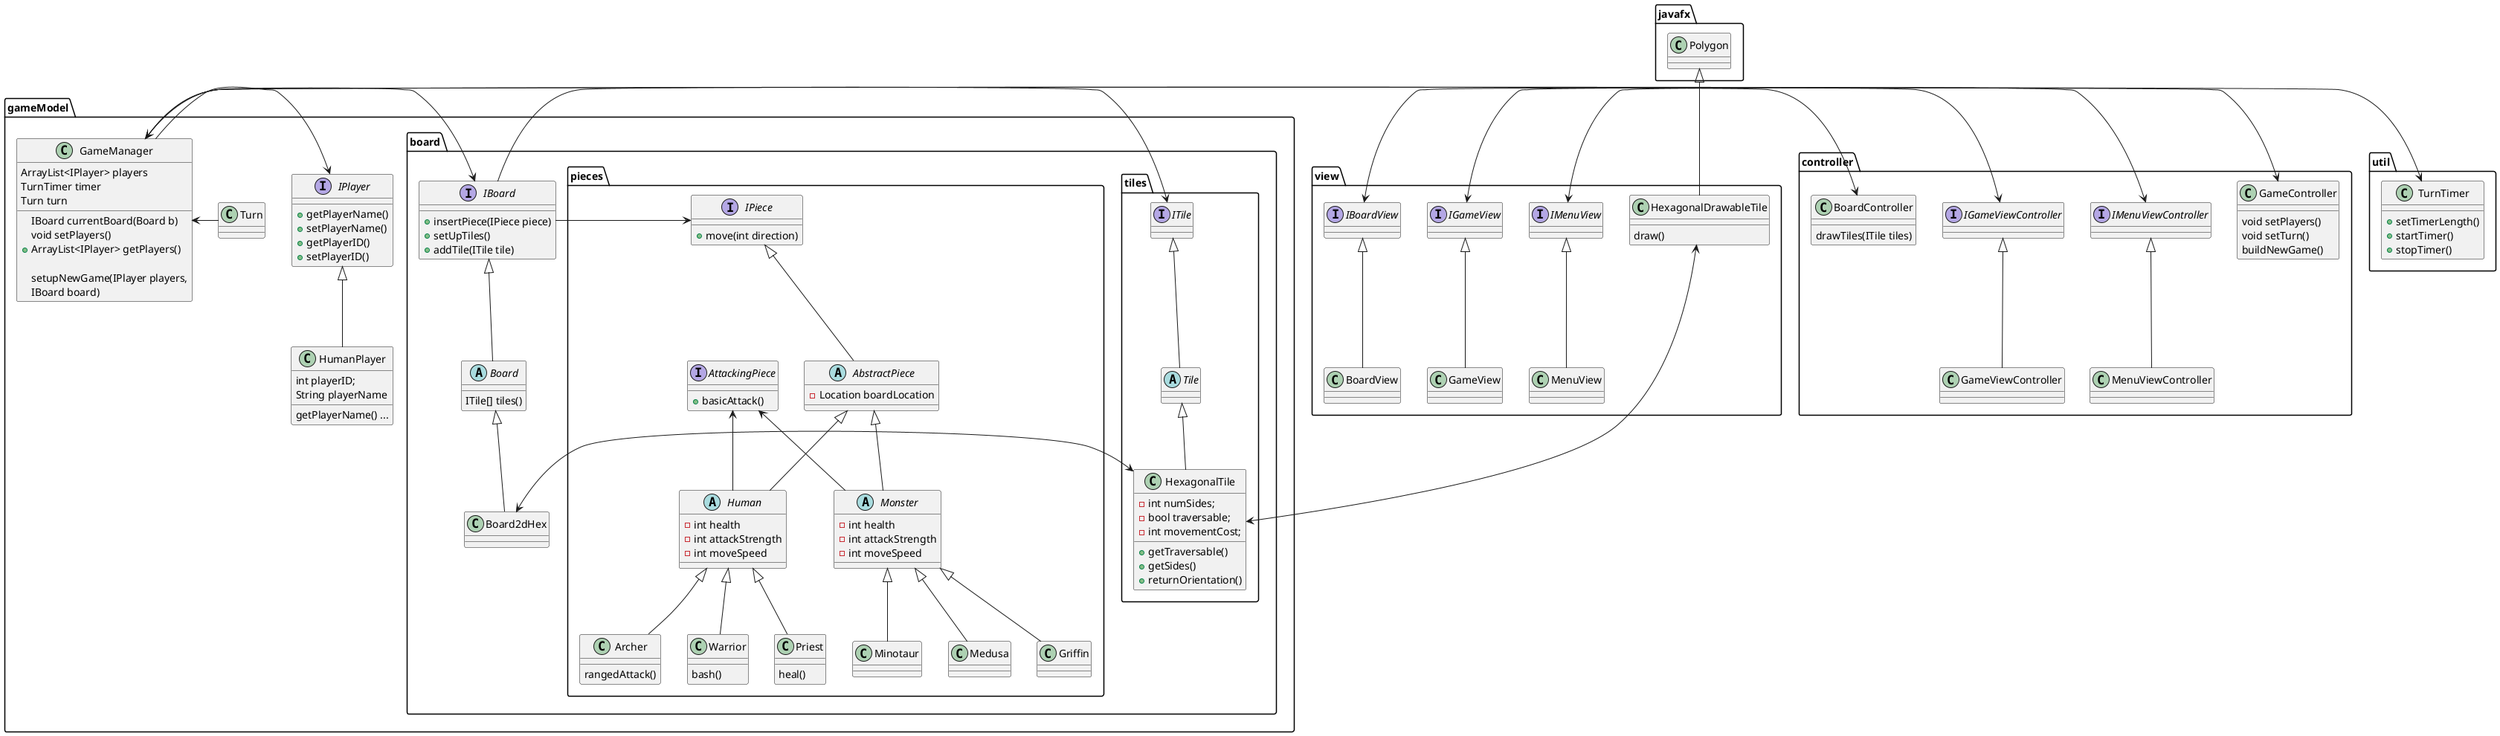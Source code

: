 @startuml Board_Game_Ouline

package javafx {
    class Polygon
}
package view {
    interface IMenuView
    interface IGameView
    interface IBoardView
    class BoardView
    IBoardView <|-- BoardView
    IGameView <|-- GameView
    IMenuView <|-- MenuView
    class MenuView
    class GameView
    class HexagonalDrawableTile {
        draw()
    }


}

Polygon <|-- HexagonalDrawableTile

package gameModel {

       interface IPlayer {
           +getPlayerName()
           +setPlayerName()
           +getPlayerID()
           +setPlayerID()
       }
       
       class HumanPlayer {
            int playerID;
            String playerName
            
            getPlayerName() ...
       }
       IPlayer <|-- HumanPlayer
      

    package board {
        interface IBoard {
            +insertPiece(IPiece piece)
            +setUpTiles()
            +addTile(ITile tile)
        }
        IBoard <|-- Board
        abstract class Board {
            ITile[] tiles()
        }

        class Board2dHex {

        }

        Board <|-- Board2dHex

            package tiles {
                    interface ITile
                    abstract class Tile
                    ITile <|-- Tile

                     class HexagonalTile {
                        - int numSides;
                        - bool traversable;
                        - int movementCost;

                         +getTraversable()
                          +getSides()
                            +returnOrientation()
                      }
                Tile <|-- HexagonalTile

            }

            package pieces {
                    interface IPiece {
                       +move(int direction)
                    }
                    IPiece <|-- AbstractPiece
                    abstract class Human {
                        -int health
                        -int attackStrength
                        -int moveSpeed
                    }
                    abstract class Monster {
                        -int health
                        -int attackStrength
                        -int moveSpeed
                    }

                    interface AttackingPiece {
                        +basicAttack()
                    }
                    abstract class AbstractPiece{
                          -Location boardLocation
                    }
                    class Archer {
                        rangedAttack()
                    }
                    class Warrior {
                        bash()
                    }

                    class Priest {
                        heal()
                    }
                    Human <|-- Archer
                    Human <|-- Warrior
                    Human <|-- Priest

                    class Minotaur {

                    }


                    Monster <|-- Medusa
                    Monster <|-- Griffin
                    Monster <|-- Minotaur

                    AbstractPiece <|-- Human
                    AbstractPiece <|-- Monster
                    AttackingPiece <-- Human
                    AttackingPiece <-- Monster

                }


    }

    GameManager -> IBoard


    class Turn

    class GameManager {
        ArrayList<IPlayer> players
        TurnTimer timer
        IBoard currentBoard(Board b)
        Turn turn
        void setPlayers()
        +ArrayList<IPlayer> getPlayers()

        setupNewGame(IPlayer players,
                IBoard board)
    }
    GameManager -> IPlayer
    GameManager <- Turn
}


IBoard -> IPiece
IBoard -> ITile

package util {
      class TurnTimer {
           +setTimerLength()
           +startTimer()
           +stopTimer()
      }

}

package controller {
    interface IGameViewController
    interface IMenuViewController

    class GameViewController
    class MenuViewController

    IGameViewController <|-- GameViewController
    IMenuViewController <|-- MenuViewController

    class GameController {
         void setPlayers()
         void setTurn()
         buildNewGame()
    }

    class BoardController {
        drawTiles(ITile tiles)
    }
}

GameController <-> GameManager
IMenuViewController <-> IMenuView
IGameViewController <-> IGameView
GameManager <-> TurnTimer
BoardController <-> IBoardView
HexagonalDrawableTile <-> HexagonalTile
Board2dHex <-> HexagonalTile

@enduml
